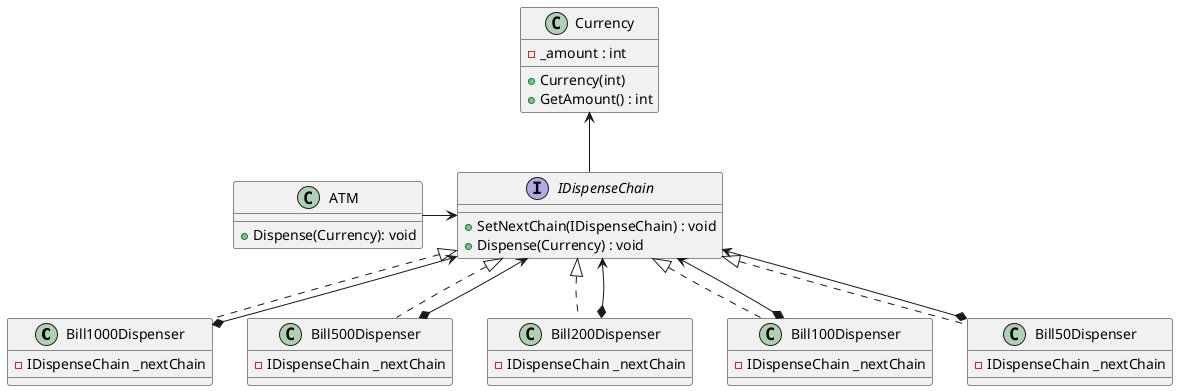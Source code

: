 @startuml

Class Bill1000Dispenser{
   -  IDispenseChain _nextChain
}
Class Bill500Dispenser
{
    - IDispenseChain _nextChain
}
Class Bill200Dispenser
{
    - IDispenseChain _nextChain
}
Class Bill100Dispenser
{
   - IDispenseChain _nextChain
}
Class Bill50Dispenser
{
    - IDispenseChain _nextChain
}

interface IDispenseChain
{
 + SetNextChain(IDispenseChain) : void
 + Dispense(Currency) : void
}
class ATM 
{
    + Dispense(Currency): void
}
class Currency
{
    - _amount : int
    + Currency(int) 
    + GetAmount() : int
}

Bill1000Dispenser .u.|> IDispenseChain
Bill500Dispenser .u.|> IDispenseChain
Bill200Dispenser .u.|> IDispenseChain
Bill100Dispenser .u.|> IDispenseChain
Bill50Dispenser .u.|> IDispenseChain

Bill1000Dispenser *-u-> IDispenseChain
Bill500Dispenser *-u-> IDispenseChain
Bill200Dispenser *-u-> IDispenseChain
Bill100Dispenser *-u-> IDispenseChain
Bill50Dispenser *-u-> IDispenseChain


Currency <-- IDispenseChain

ATM -r-> IDispenseChain

@enduml